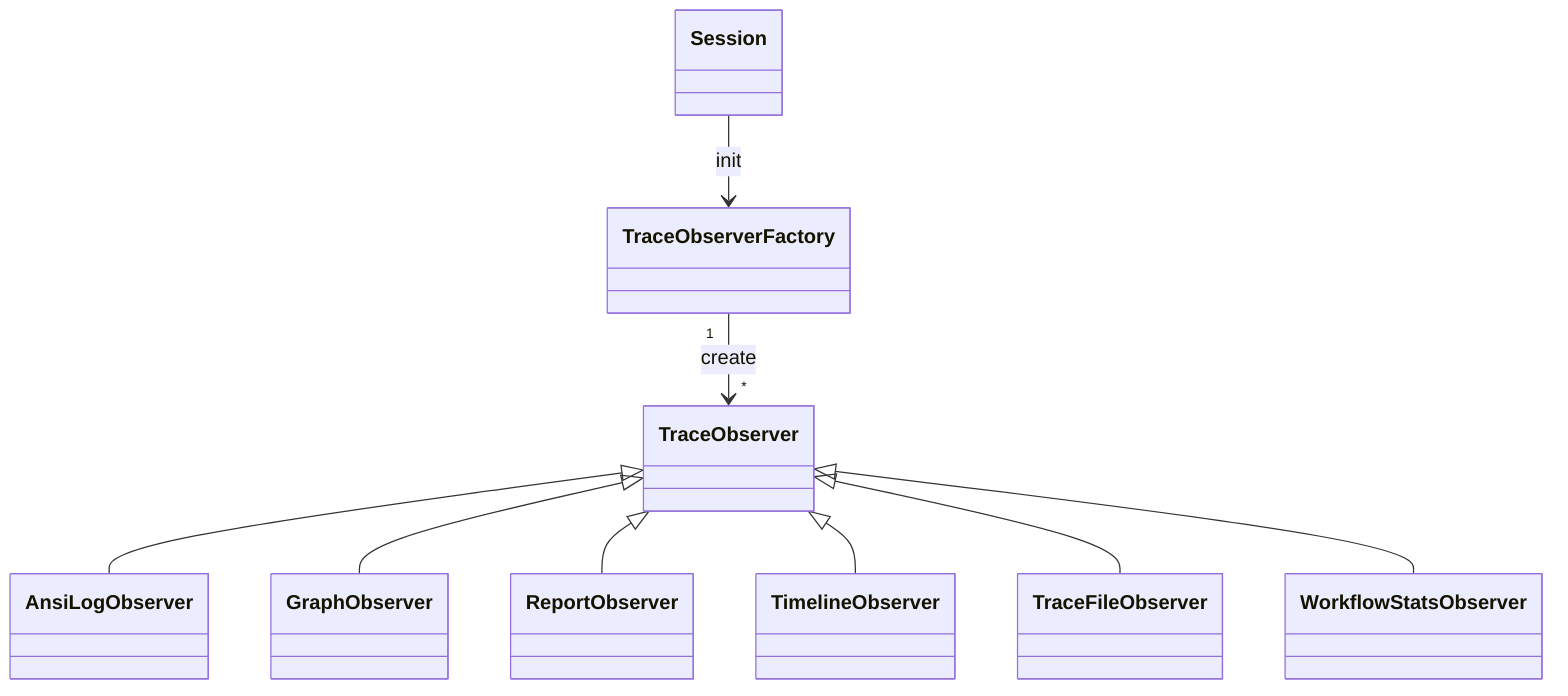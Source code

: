 classDiagram
    %%
    %% nextflow.trace
    %%
    Session --> TraceObserverFactory : init

    TraceObserverFactory "1" --> "*" TraceObserver : create
    TraceObserver <|-- AnsiLogObserver
    TraceObserver <|-- GraphObserver
    TraceObserver <|-- ReportObserver
    TraceObserver <|-- TimelineObserver
    TraceObserver <|-- TraceFileObserver
    TraceObserver <|-- WorkflowStatsObserver